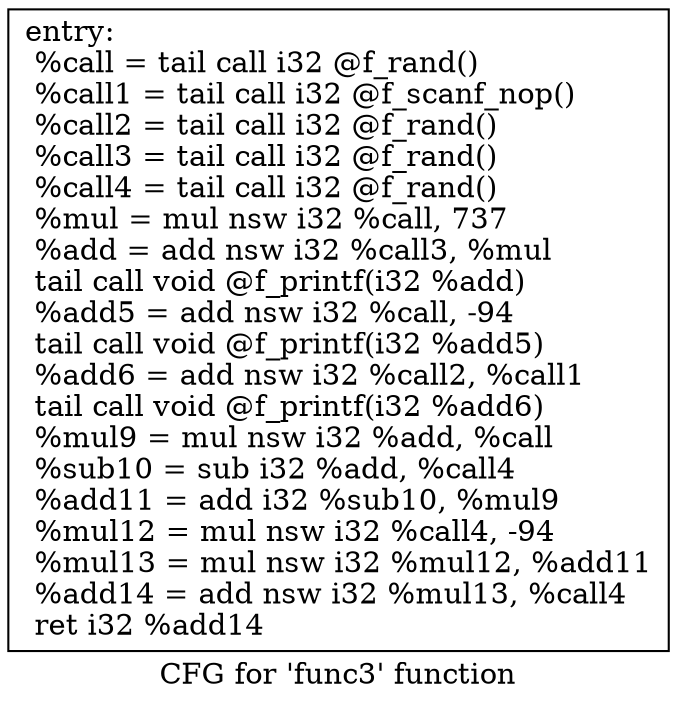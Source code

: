 digraph "CFG for 'func3' function" {
	label="CFG for 'func3' function";

	Node0x55e35e9df600 [shape=record,label="{entry:\l  %call = tail call i32 @f_rand()\l  %call1 = tail call i32 @f_scanf_nop()\l  %call2 = tail call i32 @f_rand()\l  %call3 = tail call i32 @f_rand()\l  %call4 = tail call i32 @f_rand()\l  %mul = mul nsw i32 %call, 737\l  %add = add nsw i32 %call3, %mul\l  tail call void @f_printf(i32 %add)\l  %add5 = add nsw i32 %call, -94\l  tail call void @f_printf(i32 %add5)\l  %add6 = add nsw i32 %call2, %call1\l  tail call void @f_printf(i32 %add6)\l  %mul9 = mul nsw i32 %add, %call\l  %sub10 = sub i32 %add, %call4\l  %add11 = add i32 %sub10, %mul9\l  %mul12 = mul nsw i32 %call4, -94\l  %mul13 = mul nsw i32 %mul12, %add11\l  %add14 = add nsw i32 %mul13, %call4\l  ret i32 %add14\l}"];
}
